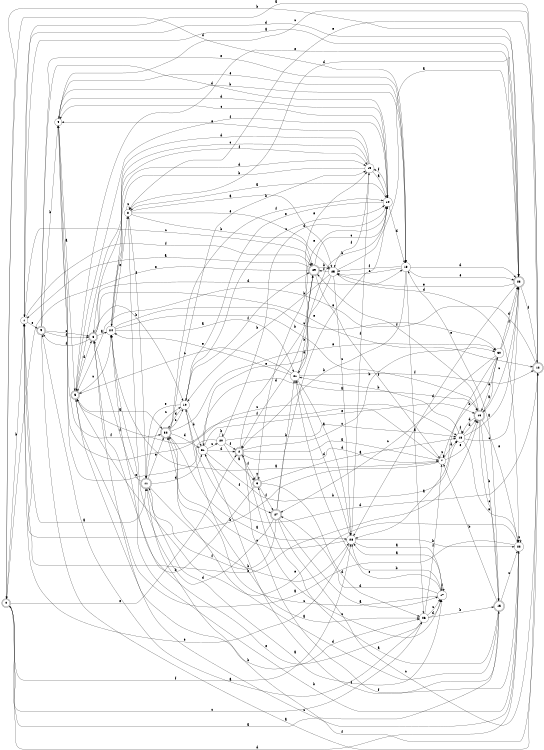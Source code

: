 digraph n27_8 {
__start0 [label="" shape="none"];

rankdir=LR;
size="8,5";

s0 [style="rounded,filled", color="black", fillcolor="white" shape="doublecircle", label="0"];
s1 [style="filled", color="black", fillcolor="white" shape="circle", label="1"];
s2 [style="rounded,filled", color="black", fillcolor="white" shape="doublecircle", label="2"];
s3 [style="rounded,filled", color="black", fillcolor="white" shape="doublecircle", label="3"];
s4 [style="filled", color="black", fillcolor="white" shape="circle", label="4"];
s5 [style="rounded,filled", color="black", fillcolor="white" shape="doublecircle", label="5"];
s6 [style="rounded,filled", color="black", fillcolor="white" shape="doublecircle", label="6"];
s7 [style="filled", color="black", fillcolor="white" shape="circle", label="7"];
s8 [style="filled", color="black", fillcolor="white" shape="circle", label="8"];
s9 [style="rounded,filled", color="black", fillcolor="white" shape="doublecircle", label="9"];
s10 [style="filled", color="black", fillcolor="white" shape="circle", label="10"];
s11 [style="rounded,filled", color="black", fillcolor="white" shape="doublecircle", label="11"];
s12 [style="rounded,filled", color="black", fillcolor="white" shape="doublecircle", label="12"];
s13 [style="filled", color="black", fillcolor="white" shape="circle", label="13"];
s14 [style="filled", color="black", fillcolor="white" shape="circle", label="14"];
s15 [style="rounded,filled", color="black", fillcolor="white" shape="doublecircle", label="15"];
s16 [style="rounded,filled", color="black", fillcolor="white" shape="doublecircle", label="16"];
s17 [style="filled", color="black", fillcolor="white" shape="circle", label="17"];
s18 [style="filled", color="black", fillcolor="white" shape="circle", label="18"];
s19 [style="filled", color="black", fillcolor="white" shape="circle", label="19"];
s20 [style="filled", color="black", fillcolor="white" shape="circle", label="20"];
s21 [style="filled", color="black", fillcolor="white" shape="circle", label="21"];
s22 [style="filled", color="black", fillcolor="white" shape="circle", label="22"];
s23 [style="rounded,filled", color="black", fillcolor="white" shape="doublecircle", label="23"];
s24 [style="filled", color="black", fillcolor="white" shape="circle", label="24"];
s25 [style="filled", color="black", fillcolor="white" shape="circle", label="25"];
s26 [style="filled", color="black", fillcolor="white" shape="circle", label="26"];
s27 [style="rounded,filled", color="black", fillcolor="white" shape="doublecircle", label="27"];
s28 [style="filled", color="black", fillcolor="white" shape="circle", label="28"];
s29 [style="rounded,filled", color="black", fillcolor="white" shape="doublecircle", label="29"];
s30 [style="filled", color="black", fillcolor="white" shape="circle", label="30"];
s31 [style="filled", color="black", fillcolor="white" shape="circle", label="31"];
s32 [style="rounded,filled", color="black", fillcolor="white" shape="doublecircle", label="32"];
s0 -> s15 [label="a"];
s0 -> s1 [label="b"];
s0 -> s26 [label="c"];
s0 -> s13 [label="d"];
s0 -> s2 [label="e"];
s0 -> s28 [label="f"];
s1 -> s11 [label="a"];
s1 -> s16 [label="b"];
s1 -> s29 [label="c"];
s1 -> s23 [label="d"];
s1 -> s9 [label="e"];
s1 -> s29 [label="f"];
s2 -> s7 [label="a"];
s2 -> s30 [label="b"];
s2 -> s17 [label="c"];
s2 -> s7 [label="d"];
s2 -> s14 [label="e"];
s2 -> s3 [label="f"];
s3 -> s18 [label="a"];
s3 -> s6 [label="b"];
s3 -> s3 [label="c"];
s3 -> s26 [label="d"];
s3 -> s19 [label="e"];
s3 -> s27 [label="f"];
s4 -> s5 [label="a"];
s4 -> s13 [label="b"];
s4 -> s18 [label="c"];
s4 -> s14 [label="d"];
s4 -> s13 [label="e"];
s4 -> s32 [label="f"];
s5 -> s32 [label="a"];
s5 -> s26 [label="b"];
s5 -> s24 [label="c"];
s5 -> s6 [label="d"];
s5 -> s23 [label="e"];
s5 -> s14 [label="f"];
s6 -> s24 [label="a"];
s6 -> s10 [label="b"];
s6 -> s22 [label="c"];
s6 -> s13 [label="d"];
s6 -> s12 [label="e"];
s6 -> s9 [label="f"];
s7 -> s24 [label="a"];
s7 -> s1 [label="b"];
s7 -> s7 [label="c"];
s7 -> s18 [label="d"];
s7 -> s16 [label="e"];
s7 -> s5 [label="f"];
s8 -> s25 [label="a"];
s8 -> s29 [label="b"];
s8 -> s8 [label="c"];
s8 -> s23 [label="d"];
s8 -> s25 [label="e"];
s8 -> s11 [label="f"];
s9 -> s12 [label="a"];
s9 -> s4 [label="b"];
s9 -> s6 [label="c"];
s9 -> s14 [label="d"];
s9 -> s13 [label="e"];
s9 -> s6 [label="f"];
s10 -> s26 [label="a"];
s10 -> s31 [label="b"];
s10 -> s14 [label="c"];
s10 -> s32 [label="d"];
s10 -> s11 [label="e"];
s10 -> s29 [label="f"];
s11 -> s17 [label="a"];
s11 -> s28 [label="b"];
s11 -> s10 [label="c"];
s11 -> s31 [label="d"];
s11 -> s32 [label="e"];
s11 -> s6 [label="f"];
s12 -> s1 [label="a"];
s12 -> s5 [label="b"];
s12 -> s4 [label="c"];
s12 -> s10 [label="d"];
s12 -> s8 [label="e"];
s12 -> s11 [label="f"];
s13 -> s26 [label="a"];
s13 -> s2 [label="b"];
s13 -> s25 [label="c"];
s13 -> s23 [label="d"];
s13 -> s23 [label="e"];
s13 -> s25 [label="f"];
s14 -> s8 [label="a"];
s14 -> s21 [label="b"];
s14 -> s4 [label="c"];
s14 -> s13 [label="d"];
s14 -> s10 [label="e"];
s14 -> s19 [label="f"];
s15 -> s3 [label="a"];
s15 -> s7 [label="b"];
s15 -> s22 [label="c"];
s15 -> s32 [label="d"];
s15 -> s13 [label="e"];
s15 -> s31 [label="f"];
s16 -> s30 [label="a"];
s16 -> s15 [label="b"];
s16 -> s15 [label="c"];
s16 -> s18 [label="d"];
s16 -> s22 [label="e"];
s16 -> s29 [label="f"];
s17 -> s28 [label="a"];
s17 -> s28 [label="b"];
s17 -> s32 [label="c"];
s17 -> s27 [label="d"];
s17 -> s21 [label="e"];
s17 -> s17 [label="f"];
s18 -> s23 [label="a"];
s18 -> s21 [label="b"];
s18 -> s23 [label="c"];
s18 -> s16 [label="d"];
s18 -> s22 [label="e"];
s18 -> s18 [label="f"];
s19 -> s14 [label="a"];
s19 -> s24 [label="b"];
s19 -> s6 [label="c"];
s19 -> s5 [label="d"];
s19 -> s4 [label="e"];
s19 -> s25 [label="f"];
s20 -> s3 [label="a"];
s20 -> s20 [label="b"];
s20 -> s18 [label="c"];
s20 -> s14 [label="d"];
s20 -> s4 [label="e"];
s20 -> s2 [label="f"];
s21 -> s28 [label="a"];
s21 -> s29 [label="b"];
s21 -> s5 [label="c"];
s21 -> s29 [label="d"];
s21 -> s24 [label="e"];
s21 -> s12 [label="f"];
s22 -> s5 [label="a"];
s22 -> s24 [label="b"];
s22 -> s22 [label="c"];
s22 -> s0 [label="d"];
s22 -> s5 [label="e"];
s22 -> s2 [label="f"];
s23 -> s1 [label="a"];
s23 -> s0 [label="b"];
s23 -> s16 [label="c"];
s23 -> s28 [label="d"];
s23 -> s25 [label="e"];
s23 -> s12 [label="f"];
s24 -> s21 [label="a"];
s24 -> s16 [label="b"];
s24 -> s30 [label="c"];
s24 -> s19 [label="d"];
s24 -> s8 [label="e"];
s24 -> s19 [label="f"];
s25 -> s23 [label="a"];
s25 -> s10 [label="b"];
s25 -> s28 [label="c"];
s25 -> s22 [label="d"];
s25 -> s31 [label="e"];
s25 -> s29 [label="f"];
s26 -> s9 [label="a"];
s26 -> s15 [label="b"];
s26 -> s17 [label="c"];
s26 -> s17 [label="d"];
s26 -> s24 [label="e"];
s26 -> s7 [label="f"];
s27 -> s17 [label="a"];
s27 -> s21 [label="b"];
s27 -> s12 [label="c"];
s27 -> s8 [label="d"];
s27 -> s14 [label="e"];
s27 -> s11 [label="f"];
s28 -> s17 [label="a"];
s28 -> s22 [label="b"];
s28 -> s32 [label="c"];
s28 -> s21 [label="d"];
s28 -> s1 [label="e"];
s28 -> s19 [label="f"];
s29 -> s1 [label="a"];
s29 -> s25 [label="b"];
s29 -> s14 [label="c"];
s29 -> s2 [label="d"];
s29 -> s0 [label="e"];
s29 -> s7 [label="f"];
s30 -> s28 [label="a"];
s30 -> s7 [label="b"];
s30 -> s27 [label="c"];
s30 -> s23 [label="d"];
s30 -> s16 [label="e"];
s30 -> s23 [label="f"];
s31 -> s16 [label="a"];
s31 -> s18 [label="b"];
s31 -> s20 [label="c"];
s31 -> s2 [label="d"];
s31 -> s16 [label="e"];
s31 -> s27 [label="f"];
s32 -> s28 [label="a"];
s32 -> s19 [label="b"];
s32 -> s10 [label="c"];
s32 -> s31 [label="d"];
s32 -> s30 [label="e"];
s32 -> s14 [label="f"];

}
